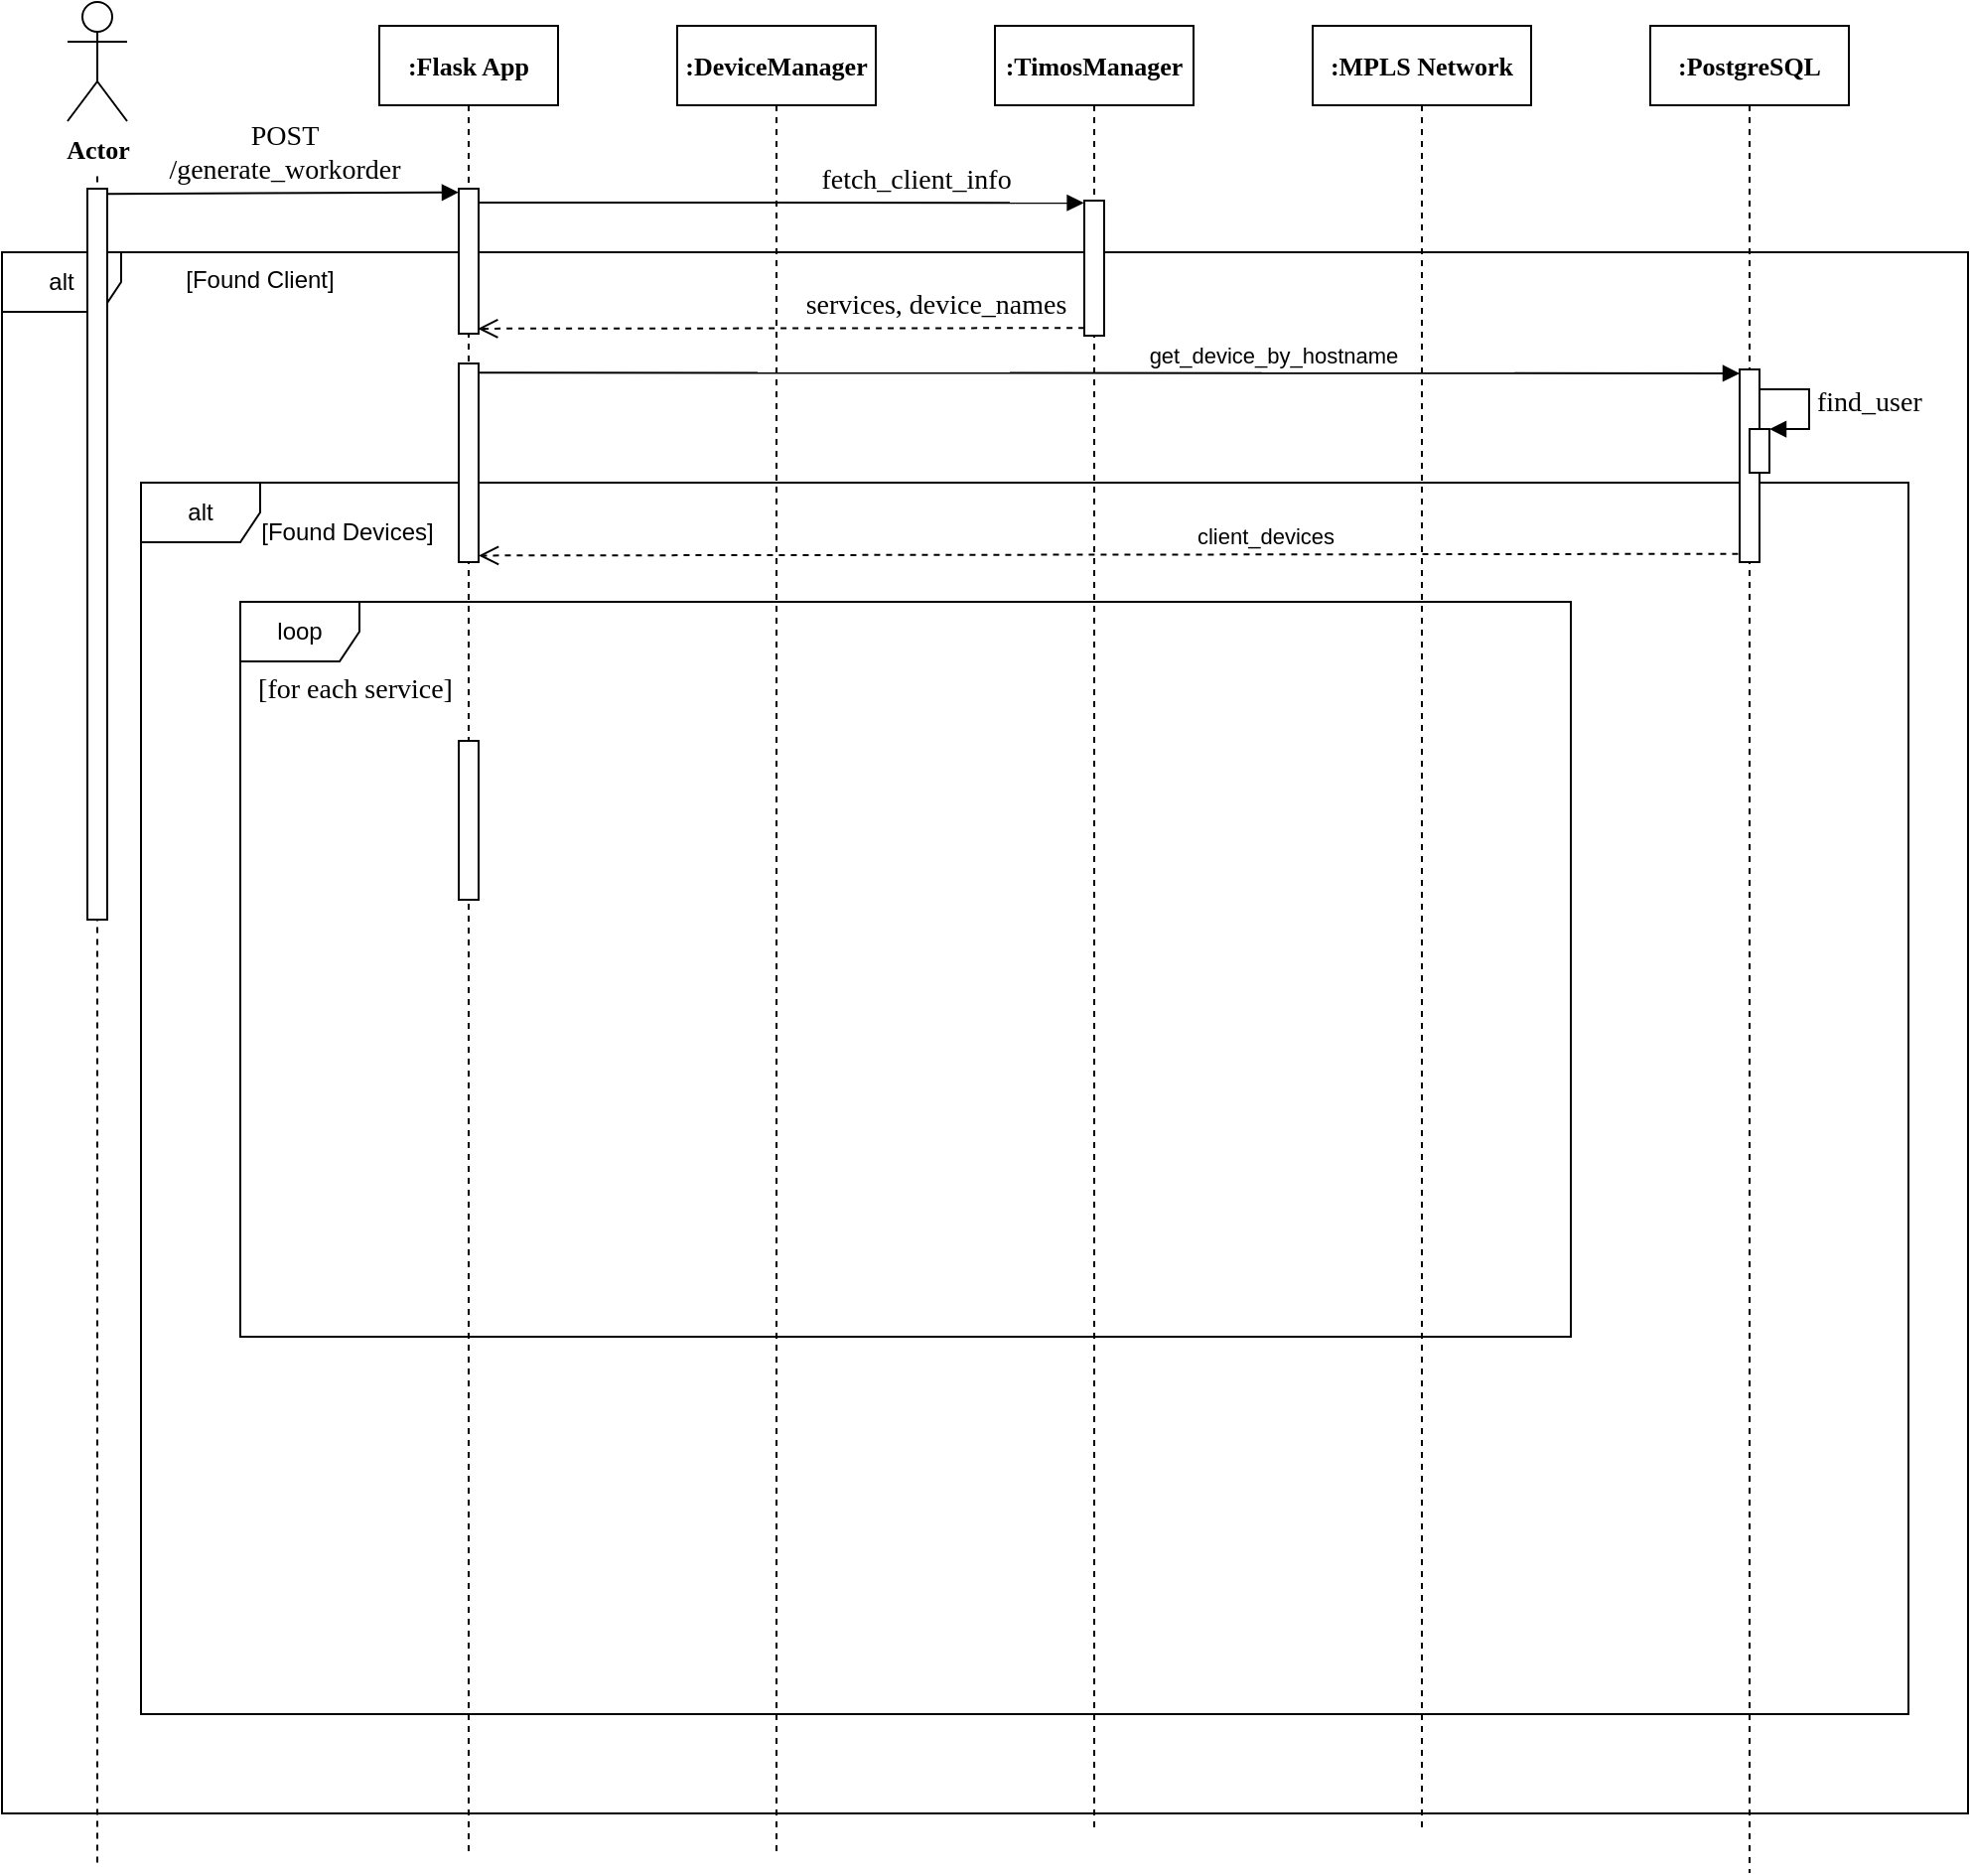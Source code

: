 <mxfile version="13.6.4" type="github"><diagram id="kgpKYQtTHZ0yAKxKKP6v" name="Page-1"><mxGraphModel dx="2595" dy="1248" grid="1" gridSize="10" guides="1" tooltips="1" connect="1" arrows="1" fold="1" page="1" pageScale="1" pageWidth="850" pageHeight="1100" math="0" shadow="0" extFonts="Old Standard TT^https://fonts.googleapis.com/css?family=Old+Standard+TT"><root><mxCell id="0"/><mxCell id="1" parent="0"/><mxCell id="YwoaJHBvHJMzYGjapxY1-8" value="alt" style="shape=umlFrame;whiteSpace=wrap;html=1;" vertex="1" parent="1"><mxGeometry x="200" y="204" width="990" height="786" as="geometry"/></mxCell><mxCell id="YwoaJHBvHJMzYGjapxY1-15" value="alt" style="shape=umlFrame;whiteSpace=wrap;html=1;" vertex="1" parent="1"><mxGeometry x="270" y="320" width="890" height="620" as="geometry"/></mxCell><mxCell id="YwoaJHBvHJMzYGjapxY1-19" value="loop" style="shape=umlFrame;whiteSpace=wrap;html=1;" vertex="1" parent="1"><mxGeometry x="320" y="380" width="670" height="370" as="geometry"/></mxCell><mxCell id="won6xVCmw4BPkQLx-nKb-31" value="" style="endArrow=none;dashed=1;html=1;" parent="1" edge="1"><mxGeometry width="50" height="50" relative="1" as="geometry"><mxPoint x="248" y="1014.8" as="sourcePoint"/><mxPoint x="248" y="165" as="targetPoint"/><Array as="points"><mxPoint x="248" y="255"/></Array></mxGeometry></mxCell><mxCell id="won6xVCmw4BPkQLx-nKb-10" value="&lt;font style=&quot;font-size: 13px&quot; face=&quot;Old Standard TT&quot;&gt;&lt;b&gt;:DeviceManager&lt;/b&gt;&lt;/font&gt;" style="shape=umlLifeline;perimeter=lifelinePerimeter;whiteSpace=wrap;html=1;container=1;collapsible=0;recursiveResize=0;outlineConnect=0;" parent="1" vertex="1"><mxGeometry x="540" y="90" width="100" height="920" as="geometry"/></mxCell><mxCell id="won6xVCmw4BPkQLx-nKb-11" value="&lt;font face=&quot;Old Standard TT&quot; size=&quot;1&quot;&gt;&lt;b style=&quot;font-size: 13px&quot;&gt;:PostgreSQL&lt;/b&gt;&lt;/font&gt;" style="shape=umlLifeline;perimeter=lifelinePerimeter;whiteSpace=wrap;html=1;container=1;collapsible=0;recursiveResize=0;outlineConnect=0;" parent="1" vertex="1"><mxGeometry x="1030" y="90" width="100" height="930" as="geometry"/></mxCell><mxCell id="YwoaJHBvHJMzYGjapxY1-10" value="" style="html=1;points=[];perimeter=orthogonalPerimeter;" vertex="1" parent="won6xVCmw4BPkQLx-nKb-11"><mxGeometry x="45" y="173" width="10" height="97" as="geometry"/></mxCell><mxCell id="won6xVCmw4BPkQLx-nKb-28" value="&lt;font face=&quot;Old Standard TT&quot; style=&quot;font-size: 13px&quot;&gt;&lt;b&gt;Actor&lt;/b&gt;&lt;/font&gt;" style="shape=umlActor;verticalLabelPosition=bottom;verticalAlign=top;html=1;" parent="1" vertex="1"><mxGeometry x="233" y="78" width="30" height="60" as="geometry"/></mxCell><mxCell id="won6xVCmw4BPkQLx-nKb-9" value="&lt;font face=&quot;Old Standard TT&quot; style=&quot;font-size: 13px&quot;&gt;&lt;b&gt;:Flask App&lt;/b&gt;&lt;/font&gt;" style="shape=umlLifeline;perimeter=lifelinePerimeter;whiteSpace=wrap;html=1;container=1;collapsible=0;recursiveResize=0;outlineConnect=0;" parent="1" vertex="1"><mxGeometry x="390" y="90" width="90" height="920" as="geometry"/></mxCell><mxCell id="YwoaJHBvHJMzYGjapxY1-4" value="&lt;font face=&quot;Old Standard TT&quot;&gt;&lt;span style=&quot;font-size: 14px&quot;&gt;fetch_client_info&lt;/span&gt;&lt;/font&gt;" style="html=1;verticalAlign=bottom;endArrow=block;labelBackgroundColor=none;entryX=-0.02;entryY=0.059;entryDx=0;entryDy=0;entryPerimeter=0;" edge="1" parent="won6xVCmw4BPkQLx-nKb-9"><mxGeometry x="0.452" relative="1" as="geometry"><mxPoint x="45.1" y="89.0" as="sourcePoint"/><mxPoint x="354.8" y="89.13" as="targetPoint"/><mxPoint as="offset"/></mxGeometry></mxCell><mxCell id="YwoaJHBvHJMzYGjapxY1-6" value="" style="html=1;points=[];perimeter=orthogonalPerimeter;" vertex="1" parent="won6xVCmw4BPkQLx-nKb-9"><mxGeometry x="40" y="82" width="10" height="73" as="geometry"/></mxCell><mxCell id="YwoaJHBvHJMzYGjapxY1-9" value="" style="html=1;points=[];perimeter=orthogonalPerimeter;" vertex="1" parent="won6xVCmw4BPkQLx-nKb-9"><mxGeometry x="40" y="170" width="10" height="100" as="geometry"/></mxCell><mxCell id="YwoaJHBvHJMzYGjapxY1-18" value="" style="html=1;points=[];perimeter=orthogonalPerimeter;" vertex="1" parent="won6xVCmw4BPkQLx-nKb-9"><mxGeometry x="40" y="360" width="10" height="80" as="geometry"/></mxCell><mxCell id="won6xVCmw4BPkQLx-nKb-49" value="&lt;font face=&quot;Old Standard TT&quot; style=&quot;font-size: 13px&quot;&gt;&lt;b&gt;:TimosManager&lt;/b&gt;&lt;/font&gt;" style="shape=umlLifeline;perimeter=lifelinePerimeter;whiteSpace=wrap;html=1;container=1;collapsible=0;recursiveResize=0;outlineConnect=0;" parent="1" vertex="1"><mxGeometry x="700" y="90" width="100" height="910" as="geometry"/></mxCell><mxCell id="YwoaJHBvHJMzYGjapxY1-7" value="" style="html=1;points=[];perimeter=orthogonalPerimeter;" vertex="1" parent="won6xVCmw4BPkQLx-nKb-49"><mxGeometry x="45" y="88" width="10" height="68" as="geometry"/></mxCell><mxCell id="YwoaJHBvHJMzYGjapxY1-1" value="&lt;font face=&quot;Old Standard TT&quot; size=&quot;1&quot;&gt;&lt;b style=&quot;font-size: 13px&quot;&gt;:MPLS Network&lt;/b&gt;&lt;/font&gt;" style="shape=umlLifeline;perimeter=lifelinePerimeter;whiteSpace=wrap;html=1;container=1;collapsible=0;recursiveResize=0;outlineConnect=0;" vertex="1" parent="1"><mxGeometry x="860" y="90" width="110" height="910" as="geometry"/></mxCell><mxCell id="YwoaJHBvHJMzYGjapxY1-2" value="" style="html=1;points=[];perimeter=orthogonalPerimeter;strokeWidth=1;fillColor=#ffffff;" vertex="1" parent="1"><mxGeometry x="243" y="172" width="10" height="368" as="geometry"/></mxCell><mxCell id="YwoaJHBvHJMzYGjapxY1-3" value="&lt;font style=&quot;font-size: 14px&quot; face=&quot;Old Standard TT&quot;&gt;POST &lt;br&gt;/generate_workorder&lt;/font&gt;" style="html=1;verticalAlign=bottom;startArrow=none;endArrow=block;startSize=8;exitX=1.02;exitY=0.007;exitDx=0;exitDy=0;exitPerimeter=0;startFill=0;labelBackgroundColor=none;entryX=0;entryY=0.037;entryDx=0;entryDy=0;entryPerimeter=0;" edge="1" parent="1"><mxGeometry relative="1" as="geometry"><mxPoint x="253.2" y="174.576" as="sourcePoint"/><mxPoint x="430" y="173.85" as="targetPoint"/></mxGeometry></mxCell><mxCell id="YwoaJHBvHJMzYGjapxY1-5" value="&lt;font style=&quot;font-size: 14px&quot; face=&quot;Old Standard TT&quot;&gt;services, device_names&lt;/font&gt;" style="html=1;verticalAlign=bottom;endArrow=open;dashed=1;endSize=8;labelBackgroundColor=none;exitX=0.006;exitY=0.859;exitDx=0;exitDy=0;exitPerimeter=0;entryX=0.96;entryY=0.965;entryDx=0;entryDy=0;entryPerimeter=0;" edge="1" parent="1" target="YwoaJHBvHJMzYGjapxY1-6"><mxGeometry x="-0.508" relative="1" as="geometry"><mxPoint x="450" y="242" as="targetPoint"/><mxPoint x="745.06" y="242.13" as="sourcePoint"/><mxPoint as="offset"/></mxGeometry></mxCell><mxCell id="YwoaJHBvHJMzYGjapxY1-11" value="get_device_by_hostname" style="html=1;verticalAlign=bottom;endArrow=block;entryX=0;entryY=0;exitX=0.993;exitY=0.12;exitDx=0;exitDy=0;exitPerimeter=0;labelBackgroundColor=none;" edge="1" parent="1"><mxGeometry x="0.26" relative="1" as="geometry"><mxPoint x="439.93" y="264.6" as="sourcePoint"/><mxPoint x="1075" y="265.0" as="targetPoint"/><mxPoint as="offset"/></mxGeometry></mxCell><mxCell id="YwoaJHBvHJMzYGjapxY1-13" value="&lt;font style=&quot;font-size: 14px&quot; face=&quot;Old Standard TT&quot;&gt;find_user&lt;/font&gt;" style="edgeStyle=orthogonalEdgeStyle;html=1;align=left;spacingLeft=2;endArrow=block;rounded=0;entryX=1;entryY=0;labelBackgroundColor=none;" edge="1" parent="1" target="YwoaJHBvHJMzYGjapxY1-14"><mxGeometry relative="1" as="geometry"><mxPoint x="1085" y="273.01" as="sourcePoint"/><Array as="points"><mxPoint x="1110" y="273.01"/></Array></mxGeometry></mxCell><mxCell id="YwoaJHBvHJMzYGjapxY1-14" value="" style="html=1;points=[];perimeter=orthogonalPerimeter;" vertex="1" parent="1"><mxGeometry x="1080" y="293.01" width="10" height="22" as="geometry"/></mxCell><mxCell id="YwoaJHBvHJMzYGjapxY1-12" value="client_devices" style="html=1;verticalAlign=bottom;endArrow=open;dashed=1;endSize=8;labelBackgroundColor=none;exitX=-0.078;exitY=0.957;exitDx=0;exitDy=0;exitPerimeter=0;entryX=1;entryY=0.967;entryDx=0;entryDy=0;entryPerimeter=0;" edge="1" source="YwoaJHBvHJMzYGjapxY1-10" parent="1" target="YwoaJHBvHJMzYGjapxY1-9"><mxGeometry x="-0.248" relative="1" as="geometry"><mxPoint x="450" y="356" as="targetPoint"/><mxPoint x="1060" y="356" as="sourcePoint"/><mxPoint as="offset"/></mxGeometry></mxCell><mxCell id="YwoaJHBvHJMzYGjapxY1-16" value="[Found Client]" style="text;align=center;fontStyle=0;verticalAlign=middle;spacingLeft=3;spacingRight=3;strokeColor=none;rotatable=0;points=[[0,0.5],[1,0.5]];portConstraint=eastwest;" vertex="1" parent="1"><mxGeometry x="290" y="204" width="80" height="26" as="geometry"/></mxCell><mxCell id="YwoaJHBvHJMzYGjapxY1-17" value="[Found Devices]" style="text;align=center;fontStyle=0;verticalAlign=middle;spacingLeft=3;spacingRight=3;strokeColor=none;rotatable=0;points=[[0,0.5],[1,0.5]];portConstraint=eastwest;" vertex="1" parent="1"><mxGeometry x="334" y="331" width="80" height="26" as="geometry"/></mxCell><mxCell id="YwoaJHBvHJMzYGjapxY1-20" value="[for each service]" style="text;align=center;fontStyle=0;verticalAlign=middle;spacingLeft=3;spacingRight=3;strokeColor=none;rotatable=0;points=[[0,0.5],[1,0.5]];portConstraint=eastwest;fontSize=14;fontFamily=Old Standard TT;" vertex="1" parent="1"><mxGeometry x="338" y="410" width="80" height="25" as="geometry"/></mxCell></root></mxGraphModel></diagram></mxfile>